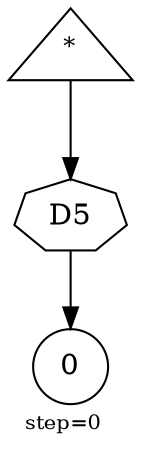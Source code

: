 digraph {
  graph  [labelloc=bottom,labeljust=left,fontsize="10",label="step=0"];
  "418" [shape=circle,peripheries="1",label=<0>,labelfontcolor=black,color=black];
  "419" [shape=triangle,peripheries="1",label=<<SUP>*</SUP>>,labelfontcolor=black,color=black];
  "420" [label=<D5>,peripheries="1",color=black,shape=septagon];
  "419" -> "420" [color=black];
  "420" -> "418" [color=black];
}